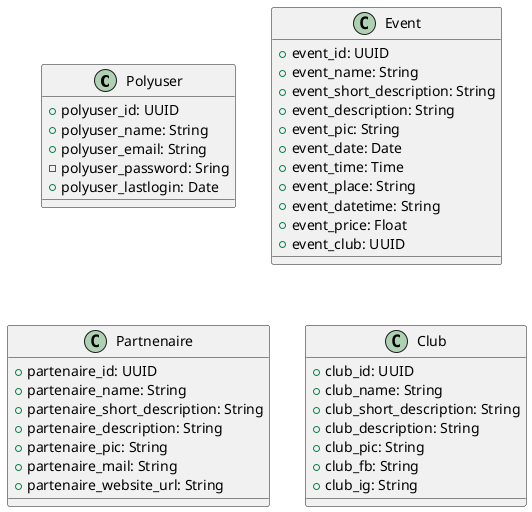 @startuml db
class Polyuser {
  + polyuser_id: UUID
  + polyuser_name: String
  + polyuser_email: String
  - polyuser_password: Sring
  + polyuser_lastlogin: Date
}

class Event {
  + event_id: UUID
  + event_name: String
  + event_short_description: String
  + event_description: String
  + event_pic: String
  + event_date: Date
  + event_time: Time
  + event_place: String
  + event_datetime: String
  + event_price: Float
  + event_club: UUID
}

class Partnenaire {
  + partenaire_id: UUID
  + partenaire_name: String
  + partenaire_short_description: String
  + partenaire_description: String
  + partenaire_pic: String
  + partenaire_mail: String
  + partenaire_website_url: String
}

class Club {
  + club_id: UUID
  + club_name: String
  + club_short_description: String
  + club_description: String
  + club_pic: String
  + club_fb: String
  + club_ig: String
}
@enduml

@startuml Router
package Routes {
  [Users] as User
  [Events] as Event
  [Partnerships] as Partner
  [Clubs] as Club
  [Promos] as Promo
  [Roles] as Role
  [Signin] as Signin
  [Signup] as Signup
}

(DB Connection) as Connection

database Database

Routes --> Connection: send queries
Connection -> Database: transmit queries

Database ..> Connection: receive results
Connection .> Routes: transmit results
@enduml

@startuml protectedResources
[Routes]

package Middlewares {
  [Token validation] as Token
  [Email validation] as Email
  [Password validation] as Password
}

(DB Connection) as Connection

database Database

Routes -d-> Middlewares: send queries
Middlewares .u.> Routes: on failure:\nsend error
Middlewares -u-> Connection: on success:\ntransmit queries
Connection -r-> Database: execute queries
Database .l.> Connection: send results
Connection .l.> Routes: transmit results
@enduml
